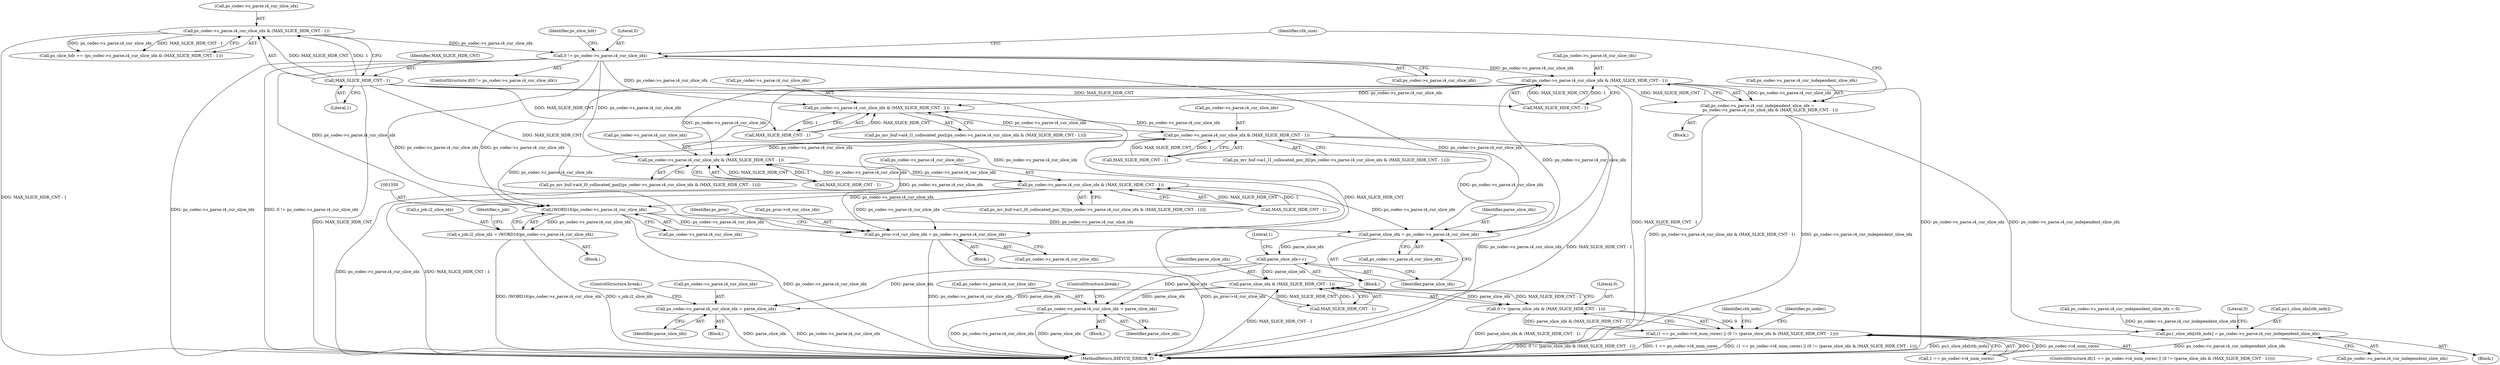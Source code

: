 digraph "0_Android_bcfc7124f6ef9f1ec128fb2e90de774a5b33d199_0@pointer" {
"1000257" [label="(Call,0 != ps_codec->s_parse.i4_cur_slice_idx)"];
"1000237" [label="(Call,ps_codec->s_parse.i4_cur_slice_idx & (MAX_SLICE_HDR_CNT - 1))"];
"1000243" [label="(Call,MAX_SLICE_HDR_CNT - 1)"];
"1000277" [label="(Call,ps_codec->s_parse.i4_cur_slice_idx & (MAX_SLICE_HDR_CNT - 1))"];
"1000271" [label="(Call,ps_codec->s_parse.i4_cur_independent_slice_idx =\n                    ps_codec->s_parse.i4_cur_slice_idx & (MAX_SLICE_HDR_CNT - 1))"];
"1001670" [label="(Call,pu1_slice_idx[ctb_indx] = ps_codec->s_parse.i4_cur_independent_slice_idx)"];
"1000582" [label="(Call,ps_codec->s_parse.i4_cur_slice_idx & (MAX_SLICE_HDR_CNT - 1))"];
"1000609" [label="(Call,ps_codec->s_parse.i4_cur_slice_idx & (MAX_SLICE_HDR_CNT - 1))"];
"1000655" [label="(Call,ps_codec->s_parse.i4_cur_slice_idx & (MAX_SLICE_HDR_CNT - 1))"];
"1000682" [label="(Call,ps_codec->s_parse.i4_cur_slice_idx & (MAX_SLICE_HDR_CNT - 1))"];
"1001349" [label="(Call,(WORD16)ps_codec->s_parse.i4_cur_slice_idx)"];
"1001345" [label="(Call,s_job.i2_slice_idx = (WORD16)ps_codec->s_parse.i4_cur_slice_idx)"];
"1001452" [label="(Call,ps_proc->i4_cur_slice_idx = ps_codec->s_parse.i4_cur_slice_idx)"];
"1004697" [label="(Call,parse_slice_idx = ps_codec->s_parse.i4_cur_slice_idx)"];
"1004704" [label="(Call,parse_slice_idx++)"];
"1004716" [label="(Call,parse_slice_idx & (MAX_SLICE_HDR_CNT - 1))"];
"1004714" [label="(Call,0 != (parse_slice_idx & (MAX_SLICE_HDR_CNT - 1)))"];
"1004708" [label="(Call,(1 == ps_codec->i4_num_cores) || (0 != (parse_slice_idx & (MAX_SLICE_HDR_CNT - 1))))"];
"1004722" [label="(Call,ps_codec->s_parse.i4_cur_slice_idx = parse_slice_idx)"];
"1004769" [label="(Call,ps_codec->s_parse.i4_cur_slice_idx = parse_slice_idx)"];
"1005079" [label="(MethodReturn,IHEVCD_ERROR_T)"];
"1000244" [label="(Identifier,MAX_SLICE_HDR_CNT)"];
"1004718" [label="(Call,MAX_SLICE_HDR_CNT - 1)"];
"1000661" [label="(Call,MAX_SLICE_HDR_CNT - 1)"];
"1000259" [label="(Call,ps_codec->s_parse.i4_cur_slice_idx)"];
"1000578" [label="(Call,ps_mv_buf->ai4_l1_collocated_poc[(ps_codec->s_parse.i4_cur_slice_idx & (MAX_SLICE_HDR_CNT - 1))])"];
"1000609" [label="(Call,ps_codec->s_parse.i4_cur_slice_idx & (MAX_SLICE_HDR_CNT - 1))"];
"1000272" [label="(Call,ps_codec->s_parse.i4_cur_independent_slice_idx)"];
"1000656" [label="(Call,ps_codec->s_parse.i4_cur_slice_idx)"];
"1004705" [label="(Identifier,parse_slice_idx)"];
"1004716" [label="(Call,parse_slice_idx & (MAX_SLICE_HDR_CNT - 1))"];
"1000283" [label="(Call,MAX_SLICE_HDR_CNT - 1)"];
"1000237" [label="(Call,ps_codec->s_parse.i4_cur_slice_idx & (MAX_SLICE_HDR_CNT - 1))"];
"1000268" [label="(Identifier,ps_slice_hdr)"];
"1004729" [label="(ControlStructure,break;)"];
"1000583" [label="(Call,ps_codec->s_parse.i4_cur_slice_idx)"];
"1004698" [label="(Identifier,parse_slice_idx)"];
"1004722" [label="(Call,ps_codec->s_parse.i4_cur_slice_idx = parse_slice_idx)"];
"1000588" [label="(Call,MAX_SLICE_HDR_CNT - 1)"];
"1000235" [label="(Call,ps_slice_hdr += (ps_codec->s_parse.i4_cur_slice_idx & (MAX_SLICE_HDR_CNT - 1)))"];
"1000688" [label="(Call,MAX_SLICE_HDR_CNT - 1)"];
"1001670" [label="(Call,pu1_slice_idx[ctb_indx] = ps_codec->s_parse.i4_cur_independent_slice_idx)"];
"1001462" [label="(Identifier,ps_proc)"];
"1001456" [label="(Call,ps_codec->s_parse.i4_cur_slice_idx)"];
"1004699" [label="(Call,ps_codec->s_parse.i4_cur_slice_idx)"];
"1004721" [label="(Block,)"];
"1000270" [label="(Block,)"];
"1000258" [label="(Literal,0)"];
"1000527" [label="(Call,ps_codec->s_parse.i4_cur_independent_slice_idx = 0)"];
"1001345" [label="(Call,s_job.i2_slice_idx = (WORD16)ps_codec->s_parse.i4_cur_slice_idx)"];
"1000257" [label="(Call,0 != ps_codec->s_parse.i4_cur_slice_idx)"];
"1004710" [label="(Literal,1)"];
"1001681" [label="(Literal,0)"];
"1001346" [label="(Call,s_job.i2_slice_idx)"];
"1004734" [label="(Identifier,ctb_indx)"];
"1001351" [label="(Call,ps_codec->s_parse.i4_cur_slice_idx)"];
"1001349" [label="(Call,(WORD16)ps_codec->s_parse.i4_cur_slice_idx)"];
"1000655" [label="(Call,ps_codec->s_parse.i4_cur_slice_idx & (MAX_SLICE_HDR_CNT - 1))"];
"1004697" [label="(Call,parse_slice_idx = ps_codec->s_parse.i4_cur_slice_idx)"];
"1004775" [label="(Identifier,parse_slice_idx)"];
"1004695" [label="(Block,)"];
"1000651" [label="(Call,ps_mv_buf->ai4_l0_collocated_poc[(ps_codec->s_parse.i4_cur_slice_idx & (MAX_SLICE_HDR_CNT - 1))])"];
"1001358" [label="(Identifier,s_job)"];
"1000287" [label="(Identifier,ctb_size)"];
"1000683" [label="(Call,ps_codec->s_parse.i4_cur_slice_idx)"];
"1004776" [label="(ControlStructure,break;)"];
"1004714" [label="(Call,0 != (parse_slice_idx & (MAX_SLICE_HDR_CNT - 1)))"];
"1000271" [label="(Call,ps_codec->s_parse.i4_cur_independent_slice_idx =\n                    ps_codec->s_parse.i4_cur_slice_idx & (MAX_SLICE_HDR_CNT - 1))"];
"1004769" [label="(Call,ps_codec->s_parse.i4_cur_slice_idx = parse_slice_idx)"];
"1000238" [label="(Call,ps_codec->s_parse.i4_cur_slice_idx)"];
"1004731" [label="(Block,)"];
"1000582" [label="(Call,ps_codec->s_parse.i4_cur_slice_idx & (MAX_SLICE_HDR_CNT - 1))"];
"1001671" [label="(Call,pu1_slice_idx[ctb_indx])"];
"1000605" [label="(Call,ps_mv_buf->ai1_l1_collocated_poc_lt[(ps_codec->s_parse.i4_cur_slice_idx & (MAX_SLICE_HDR_CNT - 1))])"];
"1004707" [label="(ControlStructure,if((1 == ps_codec->i4_num_cores) || (0 != (parse_slice_idx & (MAX_SLICE_HDR_CNT - 1)))))"];
"1000678" [label="(Call,ps_mv_buf->ai1_l0_collocated_poc_lt[(ps_codec->s_parse.i4_cur_slice_idx & (MAX_SLICE_HDR_CNT - 1))])"];
"1001452" [label="(Call,ps_proc->i4_cur_slice_idx = ps_codec->s_parse.i4_cur_slice_idx)"];
"1004725" [label="(Identifier,ps_codec)"];
"1000610" [label="(Call,ps_codec->s_parse.i4_cur_slice_idx)"];
"1001453" [label="(Call,ps_proc->i4_cur_slice_idx)"];
"1001674" [label="(Call,ps_codec->s_parse.i4_cur_independent_slice_idx)"];
"1004715" [label="(Literal,0)"];
"1000256" [label="(ControlStructure,if(0 != ps_codec->s_parse.i4_cur_slice_idx))"];
"1000278" [label="(Call,ps_codec->s_parse.i4_cur_slice_idx)"];
"1000277" [label="(Call,ps_codec->s_parse.i4_cur_slice_idx & (MAX_SLICE_HDR_CNT - 1))"];
"1004708" [label="(Call,(1 == ps_codec->i4_num_cores) || (0 != (parse_slice_idx & (MAX_SLICE_HDR_CNT - 1))))"];
"1004723" [label="(Call,ps_codec->s_parse.i4_cur_slice_idx)"];
"1000245" [label="(Literal,1)"];
"1000243" [label="(Call,MAX_SLICE_HDR_CNT - 1)"];
"1000615" [label="(Call,MAX_SLICE_HDR_CNT - 1)"];
"1004704" [label="(Call,parse_slice_idx++)"];
"1001306" [label="(Block,)"];
"1000682" [label="(Call,ps_codec->s_parse.i4_cur_slice_idx & (MAX_SLICE_HDR_CNT - 1))"];
"1001399" [label="(Block,)"];
"1004709" [label="(Call,1 == ps_codec->i4_num_cores)"];
"1004770" [label="(Call,ps_codec->s_parse.i4_cur_slice_idx)"];
"1004728" [label="(Identifier,parse_slice_idx)"];
"1004717" [label="(Identifier,parse_slice_idx)"];
"1001661" [label="(Block,)"];
"1000257" -> "1000256"  [label="AST: "];
"1000257" -> "1000259"  [label="CFG: "];
"1000258" -> "1000257"  [label="AST: "];
"1000259" -> "1000257"  [label="AST: "];
"1000268" -> "1000257"  [label="CFG: "];
"1000287" -> "1000257"  [label="CFG: "];
"1000257" -> "1005079"  [label="DDG: ps_codec->s_parse.i4_cur_slice_idx"];
"1000257" -> "1005079"  [label="DDG: 0 != ps_codec->s_parse.i4_cur_slice_idx"];
"1000237" -> "1000257"  [label="DDG: ps_codec->s_parse.i4_cur_slice_idx"];
"1000257" -> "1000277"  [label="DDG: ps_codec->s_parse.i4_cur_slice_idx"];
"1000257" -> "1000582"  [label="DDG: ps_codec->s_parse.i4_cur_slice_idx"];
"1000257" -> "1000655"  [label="DDG: ps_codec->s_parse.i4_cur_slice_idx"];
"1000257" -> "1001349"  [label="DDG: ps_codec->s_parse.i4_cur_slice_idx"];
"1000257" -> "1001452"  [label="DDG: ps_codec->s_parse.i4_cur_slice_idx"];
"1000257" -> "1004697"  [label="DDG: ps_codec->s_parse.i4_cur_slice_idx"];
"1000237" -> "1000235"  [label="AST: "];
"1000237" -> "1000243"  [label="CFG: "];
"1000238" -> "1000237"  [label="AST: "];
"1000243" -> "1000237"  [label="AST: "];
"1000235" -> "1000237"  [label="CFG: "];
"1000237" -> "1005079"  [label="DDG: MAX_SLICE_HDR_CNT - 1"];
"1000237" -> "1000235"  [label="DDG: ps_codec->s_parse.i4_cur_slice_idx"];
"1000237" -> "1000235"  [label="DDG: MAX_SLICE_HDR_CNT - 1"];
"1000243" -> "1000237"  [label="DDG: MAX_SLICE_HDR_CNT"];
"1000243" -> "1000237"  [label="DDG: 1"];
"1000243" -> "1000245"  [label="CFG: "];
"1000244" -> "1000243"  [label="AST: "];
"1000245" -> "1000243"  [label="AST: "];
"1000243" -> "1005079"  [label="DDG: MAX_SLICE_HDR_CNT"];
"1000243" -> "1000283"  [label="DDG: MAX_SLICE_HDR_CNT"];
"1000243" -> "1000588"  [label="DDG: MAX_SLICE_HDR_CNT"];
"1000243" -> "1000661"  [label="DDG: MAX_SLICE_HDR_CNT"];
"1000243" -> "1004718"  [label="DDG: MAX_SLICE_HDR_CNT"];
"1000277" -> "1000271"  [label="AST: "];
"1000277" -> "1000283"  [label="CFG: "];
"1000278" -> "1000277"  [label="AST: "];
"1000283" -> "1000277"  [label="AST: "];
"1000271" -> "1000277"  [label="CFG: "];
"1000277" -> "1005079"  [label="DDG: ps_codec->s_parse.i4_cur_slice_idx"];
"1000277" -> "1005079"  [label="DDG: MAX_SLICE_HDR_CNT - 1"];
"1000277" -> "1000271"  [label="DDG: ps_codec->s_parse.i4_cur_slice_idx"];
"1000277" -> "1000271"  [label="DDG: MAX_SLICE_HDR_CNT - 1"];
"1000283" -> "1000277"  [label="DDG: MAX_SLICE_HDR_CNT"];
"1000283" -> "1000277"  [label="DDG: 1"];
"1000277" -> "1000582"  [label="DDG: ps_codec->s_parse.i4_cur_slice_idx"];
"1000277" -> "1000655"  [label="DDG: ps_codec->s_parse.i4_cur_slice_idx"];
"1000277" -> "1001349"  [label="DDG: ps_codec->s_parse.i4_cur_slice_idx"];
"1000277" -> "1001452"  [label="DDG: ps_codec->s_parse.i4_cur_slice_idx"];
"1000277" -> "1004697"  [label="DDG: ps_codec->s_parse.i4_cur_slice_idx"];
"1000271" -> "1000270"  [label="AST: "];
"1000272" -> "1000271"  [label="AST: "];
"1000287" -> "1000271"  [label="CFG: "];
"1000271" -> "1005079"  [label="DDG: ps_codec->s_parse.i4_cur_slice_idx & (MAX_SLICE_HDR_CNT - 1)"];
"1000271" -> "1005079"  [label="DDG: ps_codec->s_parse.i4_cur_independent_slice_idx"];
"1000271" -> "1001670"  [label="DDG: ps_codec->s_parse.i4_cur_independent_slice_idx"];
"1001670" -> "1001661"  [label="AST: "];
"1001670" -> "1001674"  [label="CFG: "];
"1001671" -> "1001670"  [label="AST: "];
"1001674" -> "1001670"  [label="AST: "];
"1001681" -> "1001670"  [label="CFG: "];
"1001670" -> "1005079"  [label="DDG: ps_codec->s_parse.i4_cur_independent_slice_idx"];
"1001670" -> "1005079"  [label="DDG: pu1_slice_idx[ctb_indx]"];
"1000527" -> "1001670"  [label="DDG: ps_codec->s_parse.i4_cur_independent_slice_idx"];
"1000582" -> "1000578"  [label="AST: "];
"1000582" -> "1000588"  [label="CFG: "];
"1000583" -> "1000582"  [label="AST: "];
"1000588" -> "1000582"  [label="AST: "];
"1000578" -> "1000582"  [label="CFG: "];
"1000609" -> "1000582"  [label="DDG: ps_codec->s_parse.i4_cur_slice_idx"];
"1000588" -> "1000582"  [label="DDG: MAX_SLICE_HDR_CNT"];
"1000588" -> "1000582"  [label="DDG: 1"];
"1000582" -> "1000609"  [label="DDG: ps_codec->s_parse.i4_cur_slice_idx"];
"1000609" -> "1000605"  [label="AST: "];
"1000609" -> "1000615"  [label="CFG: "];
"1000610" -> "1000609"  [label="AST: "];
"1000615" -> "1000609"  [label="AST: "];
"1000605" -> "1000609"  [label="CFG: "];
"1000609" -> "1005079"  [label="DDG: ps_codec->s_parse.i4_cur_slice_idx"];
"1000609" -> "1005079"  [label="DDG: MAX_SLICE_HDR_CNT - 1"];
"1000615" -> "1000609"  [label="DDG: MAX_SLICE_HDR_CNT"];
"1000615" -> "1000609"  [label="DDG: 1"];
"1000609" -> "1000655"  [label="DDG: ps_codec->s_parse.i4_cur_slice_idx"];
"1000609" -> "1001349"  [label="DDG: ps_codec->s_parse.i4_cur_slice_idx"];
"1000609" -> "1001452"  [label="DDG: ps_codec->s_parse.i4_cur_slice_idx"];
"1000609" -> "1004697"  [label="DDG: ps_codec->s_parse.i4_cur_slice_idx"];
"1000655" -> "1000651"  [label="AST: "];
"1000655" -> "1000661"  [label="CFG: "];
"1000656" -> "1000655"  [label="AST: "];
"1000661" -> "1000655"  [label="AST: "];
"1000651" -> "1000655"  [label="CFG: "];
"1000682" -> "1000655"  [label="DDG: ps_codec->s_parse.i4_cur_slice_idx"];
"1000661" -> "1000655"  [label="DDG: MAX_SLICE_HDR_CNT"];
"1000661" -> "1000655"  [label="DDG: 1"];
"1000655" -> "1000682"  [label="DDG: ps_codec->s_parse.i4_cur_slice_idx"];
"1000682" -> "1000678"  [label="AST: "];
"1000682" -> "1000688"  [label="CFG: "];
"1000683" -> "1000682"  [label="AST: "];
"1000688" -> "1000682"  [label="AST: "];
"1000678" -> "1000682"  [label="CFG: "];
"1000682" -> "1005079"  [label="DDG: ps_codec->s_parse.i4_cur_slice_idx"];
"1000682" -> "1005079"  [label="DDG: MAX_SLICE_HDR_CNT - 1"];
"1000688" -> "1000682"  [label="DDG: MAX_SLICE_HDR_CNT"];
"1000688" -> "1000682"  [label="DDG: 1"];
"1000682" -> "1001349"  [label="DDG: ps_codec->s_parse.i4_cur_slice_idx"];
"1000682" -> "1001452"  [label="DDG: ps_codec->s_parse.i4_cur_slice_idx"];
"1000682" -> "1004697"  [label="DDG: ps_codec->s_parse.i4_cur_slice_idx"];
"1001349" -> "1001345"  [label="AST: "];
"1001349" -> "1001351"  [label="CFG: "];
"1001350" -> "1001349"  [label="AST: "];
"1001351" -> "1001349"  [label="AST: "];
"1001345" -> "1001349"  [label="CFG: "];
"1001349" -> "1005079"  [label="DDG: ps_codec->s_parse.i4_cur_slice_idx"];
"1001349" -> "1001345"  [label="DDG: ps_codec->s_parse.i4_cur_slice_idx"];
"1001349" -> "1001452"  [label="DDG: ps_codec->s_parse.i4_cur_slice_idx"];
"1001349" -> "1004697"  [label="DDG: ps_codec->s_parse.i4_cur_slice_idx"];
"1001345" -> "1001306"  [label="AST: "];
"1001346" -> "1001345"  [label="AST: "];
"1001358" -> "1001345"  [label="CFG: "];
"1001345" -> "1005079"  [label="DDG: (WORD16)ps_codec->s_parse.i4_cur_slice_idx"];
"1001345" -> "1005079"  [label="DDG: s_job.i2_slice_idx"];
"1001452" -> "1001399"  [label="AST: "];
"1001452" -> "1001456"  [label="CFG: "];
"1001453" -> "1001452"  [label="AST: "];
"1001456" -> "1001452"  [label="AST: "];
"1001462" -> "1001452"  [label="CFG: "];
"1001452" -> "1005079"  [label="DDG: ps_codec->s_parse.i4_cur_slice_idx"];
"1001452" -> "1005079"  [label="DDG: ps_proc->i4_cur_slice_idx"];
"1004697" -> "1004695"  [label="AST: "];
"1004697" -> "1004699"  [label="CFG: "];
"1004698" -> "1004697"  [label="AST: "];
"1004699" -> "1004697"  [label="AST: "];
"1004705" -> "1004697"  [label="CFG: "];
"1004697" -> "1004704"  [label="DDG: parse_slice_idx"];
"1004704" -> "1004695"  [label="AST: "];
"1004704" -> "1004705"  [label="CFG: "];
"1004705" -> "1004704"  [label="AST: "];
"1004710" -> "1004704"  [label="CFG: "];
"1004704" -> "1004716"  [label="DDG: parse_slice_idx"];
"1004704" -> "1004722"  [label="DDG: parse_slice_idx"];
"1004704" -> "1004769"  [label="DDG: parse_slice_idx"];
"1004716" -> "1004714"  [label="AST: "];
"1004716" -> "1004718"  [label="CFG: "];
"1004717" -> "1004716"  [label="AST: "];
"1004718" -> "1004716"  [label="AST: "];
"1004714" -> "1004716"  [label="CFG: "];
"1004716" -> "1005079"  [label="DDG: MAX_SLICE_HDR_CNT - 1"];
"1004716" -> "1004714"  [label="DDG: parse_slice_idx"];
"1004716" -> "1004714"  [label="DDG: MAX_SLICE_HDR_CNT - 1"];
"1004718" -> "1004716"  [label="DDG: MAX_SLICE_HDR_CNT"];
"1004718" -> "1004716"  [label="DDG: 1"];
"1004716" -> "1004722"  [label="DDG: parse_slice_idx"];
"1004716" -> "1004769"  [label="DDG: parse_slice_idx"];
"1004714" -> "1004708"  [label="AST: "];
"1004715" -> "1004714"  [label="AST: "];
"1004708" -> "1004714"  [label="CFG: "];
"1004714" -> "1005079"  [label="DDG: parse_slice_idx & (MAX_SLICE_HDR_CNT - 1)"];
"1004714" -> "1004708"  [label="DDG: 0"];
"1004714" -> "1004708"  [label="DDG: parse_slice_idx & (MAX_SLICE_HDR_CNT - 1)"];
"1004708" -> "1004707"  [label="AST: "];
"1004708" -> "1004709"  [label="CFG: "];
"1004709" -> "1004708"  [label="AST: "];
"1004725" -> "1004708"  [label="CFG: "];
"1004734" -> "1004708"  [label="CFG: "];
"1004708" -> "1005079"  [label="DDG: 1 == ps_codec->i4_num_cores"];
"1004708" -> "1005079"  [label="DDG: (1 == ps_codec->i4_num_cores) || (0 != (parse_slice_idx & (MAX_SLICE_HDR_CNT - 1)))"];
"1004708" -> "1005079"  [label="DDG: 0 != (parse_slice_idx & (MAX_SLICE_HDR_CNT - 1))"];
"1004709" -> "1004708"  [label="DDG: 1"];
"1004709" -> "1004708"  [label="DDG: ps_codec->i4_num_cores"];
"1004722" -> "1004721"  [label="AST: "];
"1004722" -> "1004728"  [label="CFG: "];
"1004723" -> "1004722"  [label="AST: "];
"1004728" -> "1004722"  [label="AST: "];
"1004729" -> "1004722"  [label="CFG: "];
"1004722" -> "1005079"  [label="DDG: parse_slice_idx"];
"1004722" -> "1005079"  [label="DDG: ps_codec->s_parse.i4_cur_slice_idx"];
"1004769" -> "1004731"  [label="AST: "];
"1004769" -> "1004775"  [label="CFG: "];
"1004770" -> "1004769"  [label="AST: "];
"1004775" -> "1004769"  [label="AST: "];
"1004776" -> "1004769"  [label="CFG: "];
"1004769" -> "1005079"  [label="DDG: parse_slice_idx"];
"1004769" -> "1005079"  [label="DDG: ps_codec->s_parse.i4_cur_slice_idx"];
}
